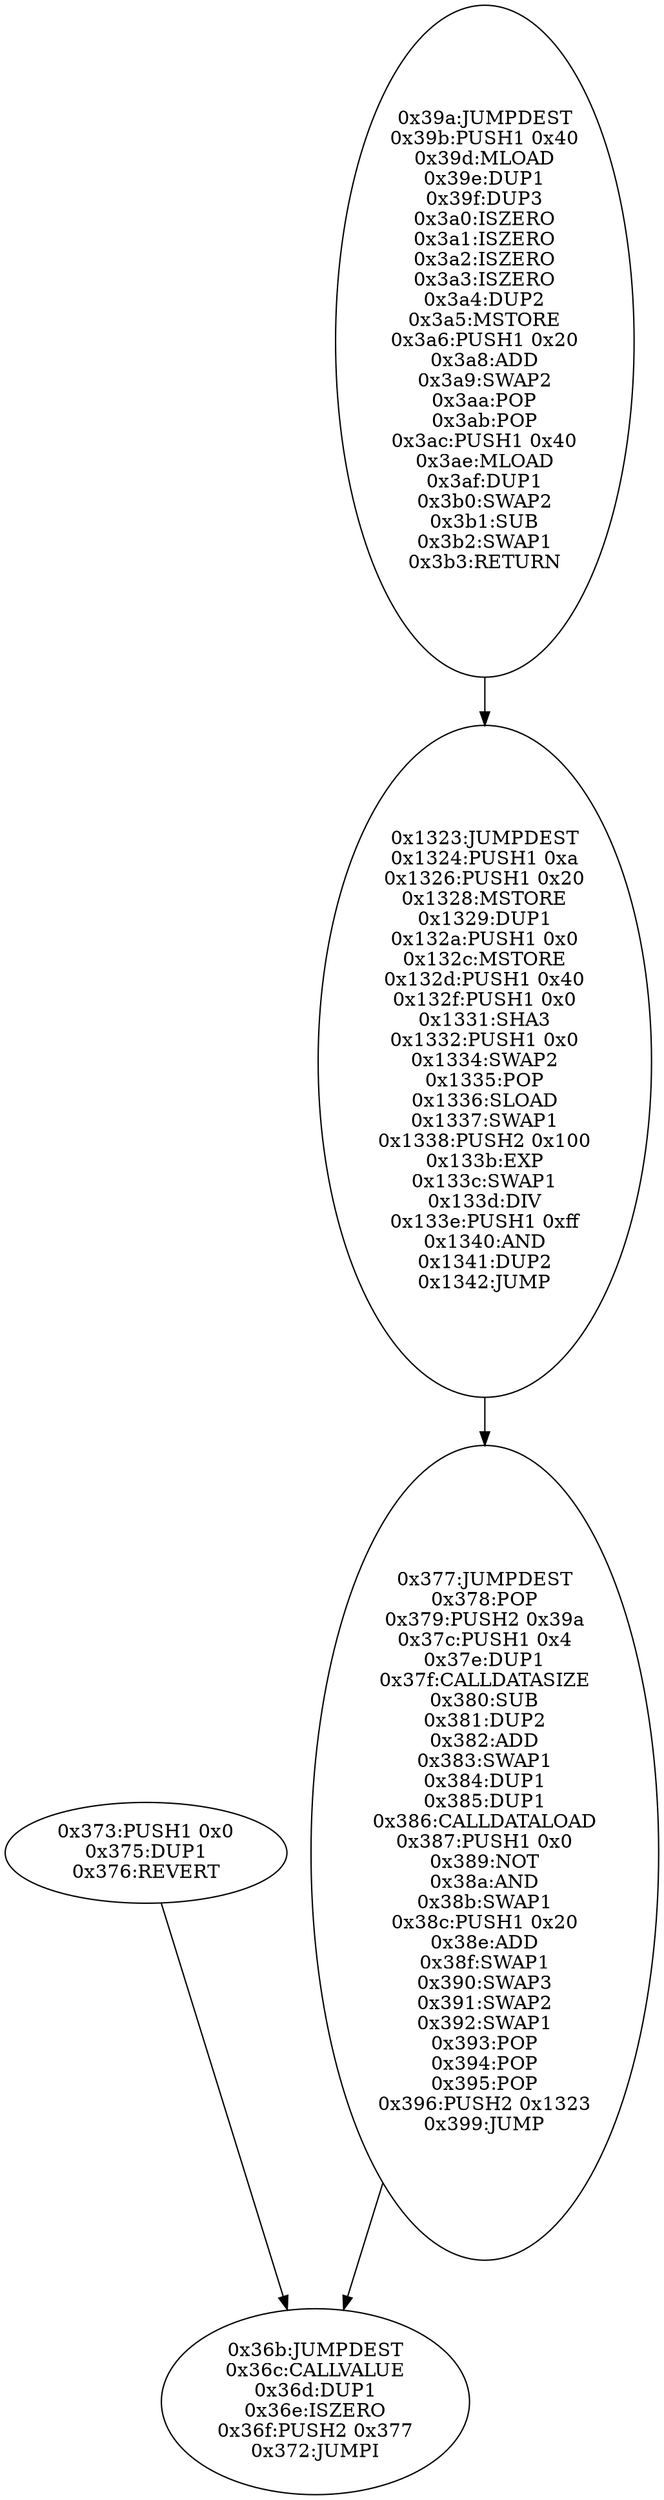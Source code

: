digraph{
875[label="0x36b:JUMPDEST
0x36c:CALLVALUE
0x36d:DUP1
0x36e:ISZERO
0x36f:PUSH2 0x377
0x372:JUMPI"]
883[label="0x373:PUSH1 0x0
0x375:DUP1
0x376:REVERT"]
883 -> 875
887[label="0x377:JUMPDEST
0x378:POP
0x379:PUSH2 0x39a
0x37c:PUSH1 0x4
0x37e:DUP1
0x37f:CALLDATASIZE
0x380:SUB
0x381:DUP2
0x382:ADD
0x383:SWAP1
0x384:DUP1
0x385:DUP1
0x386:CALLDATALOAD
0x387:PUSH1 0x0
0x389:NOT
0x38a:AND
0x38b:SWAP1
0x38c:PUSH1 0x20
0x38e:ADD
0x38f:SWAP1
0x390:SWAP3
0x391:SWAP2
0x392:SWAP1
0x393:POP
0x394:POP
0x395:POP
0x396:PUSH2 0x1323
0x399:JUMP"]
887 -> 875
4899[label="0x1323:JUMPDEST
0x1324:PUSH1 0xa
0x1326:PUSH1 0x20
0x1328:MSTORE
0x1329:DUP1
0x132a:PUSH1 0x0
0x132c:MSTORE
0x132d:PUSH1 0x40
0x132f:PUSH1 0x0
0x1331:SHA3
0x1332:PUSH1 0x0
0x1334:SWAP2
0x1335:POP
0x1336:SLOAD
0x1337:SWAP1
0x1338:PUSH2 0x100
0x133b:EXP
0x133c:SWAP1
0x133d:DIV
0x133e:PUSH1 0xff
0x1340:AND
0x1341:DUP2
0x1342:JUMP"]
4899 -> 887
922[label="0x39a:JUMPDEST
0x39b:PUSH1 0x40
0x39d:MLOAD
0x39e:DUP1
0x39f:DUP3
0x3a0:ISZERO
0x3a1:ISZERO
0x3a2:ISZERO
0x3a3:ISZERO
0x3a4:DUP2
0x3a5:MSTORE
0x3a6:PUSH1 0x20
0x3a8:ADD
0x3a9:SWAP2
0x3aa:POP
0x3ab:POP
0x3ac:PUSH1 0x40
0x3ae:MLOAD
0x3af:DUP1
0x3b0:SWAP2
0x3b1:SUB
0x3b2:SWAP1
0x3b3:RETURN"]
922 -> 4899

}